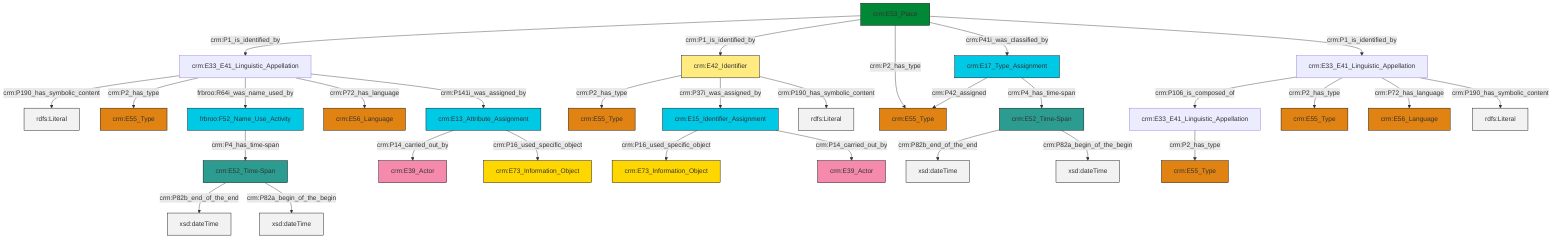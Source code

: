 graph TD
classDef Literal fill:#f2f2f2,stroke:#000000;
classDef CRM_Entity fill:#FFFFFF,stroke:#000000;
classDef Temporal_Entity fill:#00C9E6, stroke:#000000;
classDef Type fill:#E18312, stroke:#000000;
classDef Time-Span fill:#2C9C91, stroke:#000000;
classDef Appellation fill:#FFEB7F, stroke:#000000;
classDef Place fill:#008836, stroke:#000000;
classDef Persistent_Item fill:#B266B2, stroke:#000000;
classDef Conceptual_Object fill:#FFD700, stroke:#000000;
classDef Physical_Thing fill:#D2B48C, stroke:#000000;
classDef Actor fill:#f58aad, stroke:#000000;
classDef PC_Classes fill:#4ce600, stroke:#000000;
classDef Multi fill:#cccccc,stroke:#000000;

4["crm:E33_E41_Linguistic_Appellation"]:::Default -->|crm:P106_is_composed_of| 5["crm:E33_E41_Linguistic_Appellation"]:::Default
6["crm:E13_Attribute_Assignment"]:::Temporal_Entity -->|crm:P14_carried_out_by| 7["crm:E39_Actor"]:::Actor
8["crm:E52_Time-Span"]:::Time-Span -->|crm:P82b_end_of_the_end| 9[xsd:dateTime]:::Literal
14["crm:E17_Type_Assignment"]:::Temporal_Entity -->|crm:P42_assigned| 15["crm:E55_Type"]:::Type
2["crm:E33_E41_Linguistic_Appellation"]:::Default -->|crm:P190_has_symbolic_content| 16[rdfs:Literal]:::Literal
19["crm:E52_Time-Span"]:::Time-Span -->|crm:P82b_end_of_the_end| 20[xsd:dateTime]:::Literal
30["crm:E15_Identifier_Assignment"]:::Temporal_Entity -->|crm:P16_used_specific_object| 31["crm:E73_Information_Object"]:::Conceptual_Object
35["frbroo:F52_Name_Use_Activity"]:::Temporal_Entity -->|crm:P4_has_time-span| 19["crm:E52_Time-Span"]:::Time-Span
28["crm:E53_Place"]:::Place -->|crm:P1_is_identified_by| 2["crm:E33_E41_Linguistic_Appellation"]:::Default
19["crm:E52_Time-Span"]:::Time-Span -->|crm:P82a_begin_of_the_begin| 36[xsd:dateTime]:::Literal
2["crm:E33_E41_Linguistic_Appellation"]:::Default -->|crm:P2_has_type| 23["crm:E55_Type"]:::Type
2["crm:E33_E41_Linguistic_Appellation"]:::Default -->|frbroo:R64i_was_name_used_by| 35["frbroo:F52_Name_Use_Activity"]:::Temporal_Entity
30["crm:E15_Identifier_Assignment"]:::Temporal_Entity -->|crm:P14_carried_out_by| 12["crm:E39_Actor"]:::Actor
26["crm:E42_Identifier"]:::Appellation -->|crm:P2_has_type| 39["crm:E55_Type"]:::Type
28["crm:E53_Place"]:::Place -->|crm:P1_is_identified_by| 26["crm:E42_Identifier"]:::Appellation
4["crm:E33_E41_Linguistic_Appellation"]:::Default -->|crm:P2_has_type| 37["crm:E55_Type"]:::Type
28["crm:E53_Place"]:::Place -->|crm:P2_has_type| 15["crm:E55_Type"]:::Type
26["crm:E42_Identifier"]:::Appellation -->|crm:P37i_was_assigned_by| 30["crm:E15_Identifier_Assignment"]:::Temporal_Entity
4["crm:E33_E41_Linguistic_Appellation"]:::Default -->|crm:P72_has_language| 32["crm:E56_Language"]:::Type
28["crm:E53_Place"]:::Place -->|crm:P41i_was_classified_by| 14["crm:E17_Type_Assignment"]:::Temporal_Entity
2["crm:E33_E41_Linguistic_Appellation"]:::Default -->|crm:P72_has_language| 17["crm:E56_Language"]:::Type
5["crm:E33_E41_Linguistic_Appellation"]:::Default -->|crm:P2_has_type| 0["crm:E55_Type"]:::Type
4["crm:E33_E41_Linguistic_Appellation"]:::Default -->|crm:P190_has_symbolic_content| 45[rdfs:Literal]:::Literal
28["crm:E53_Place"]:::Place -->|crm:P1_is_identified_by| 4["crm:E33_E41_Linguistic_Appellation"]:::Default
2["crm:E33_E41_Linguistic_Appellation"]:::Default -->|crm:P141i_was_assigned_by| 6["crm:E13_Attribute_Assignment"]:::Temporal_Entity
26["crm:E42_Identifier"]:::Appellation -->|crm:P190_has_symbolic_content| 49[rdfs:Literal]:::Literal
14["crm:E17_Type_Assignment"]:::Temporal_Entity -->|crm:P4_has_time-span| 8["crm:E52_Time-Span"]:::Time-Span
8["crm:E52_Time-Span"]:::Time-Span -->|crm:P82a_begin_of_the_begin| 52[xsd:dateTime]:::Literal
6["crm:E13_Attribute_Assignment"]:::Temporal_Entity -->|crm:P16_used_specific_object| 21["crm:E73_Information_Object"]:::Conceptual_Object